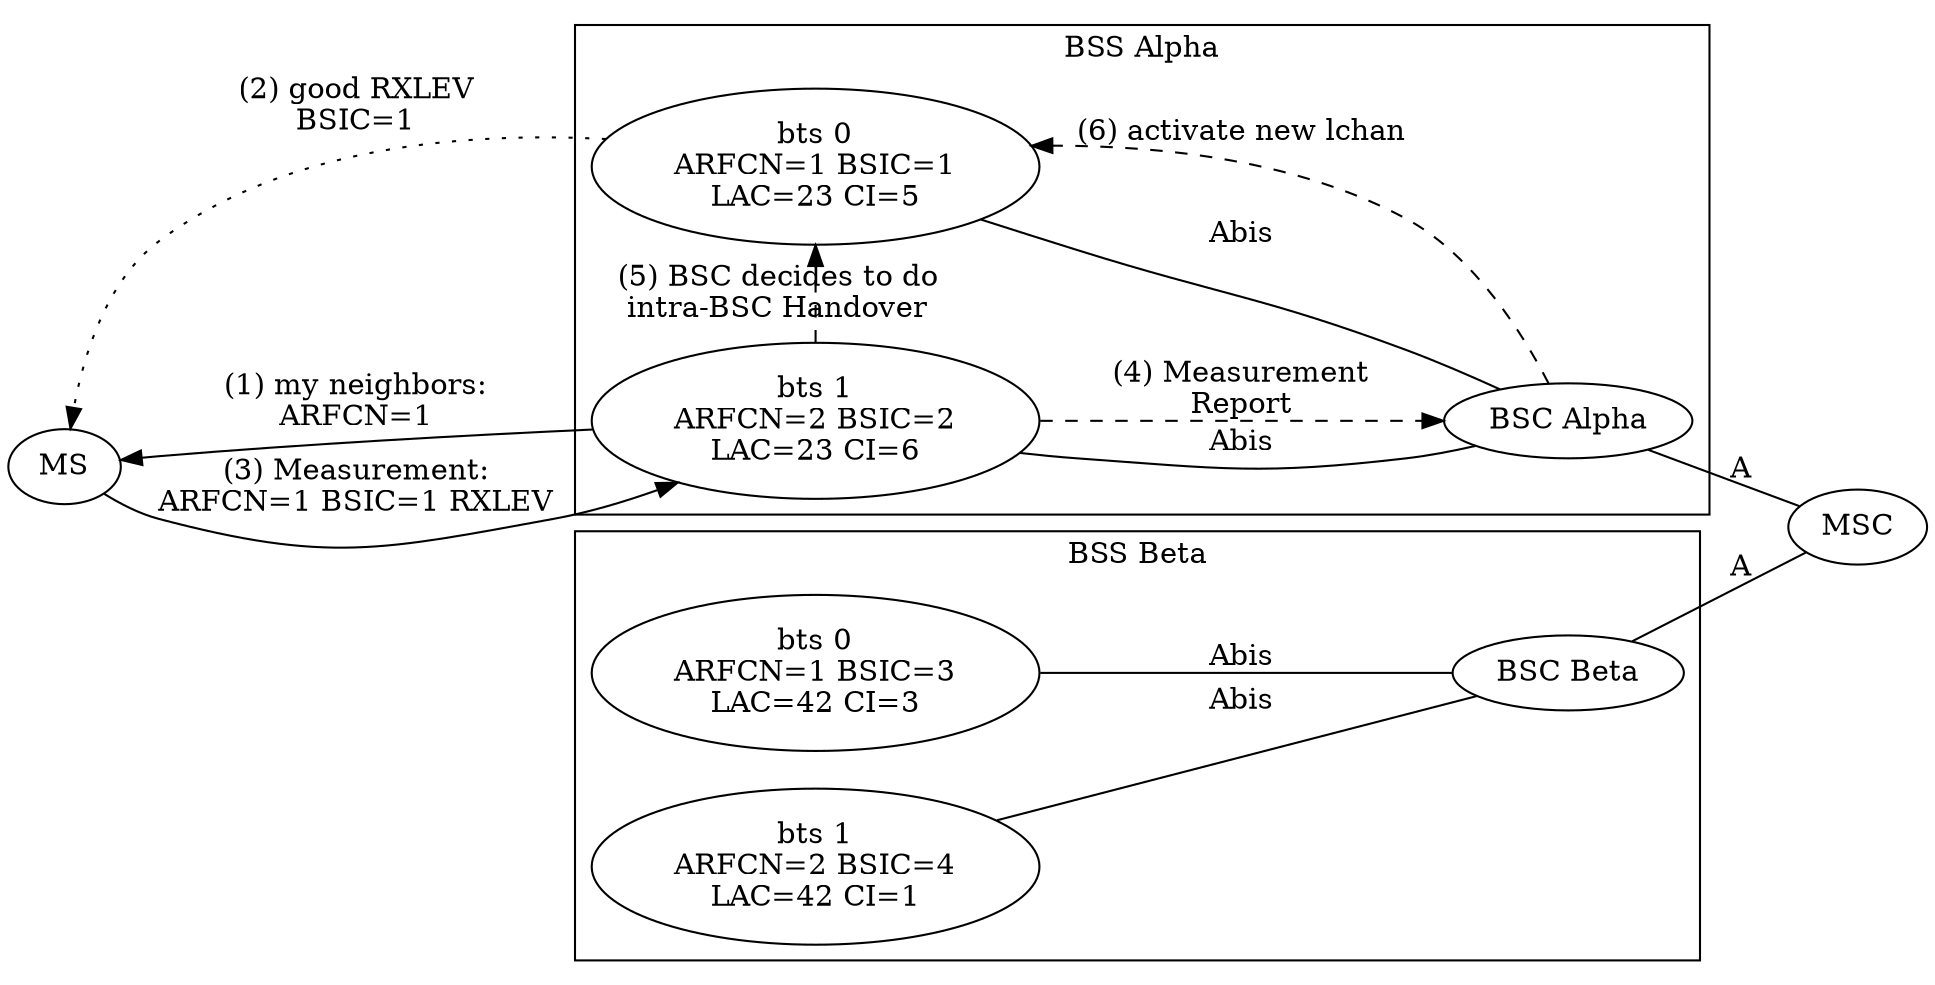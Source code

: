 digraph G {
rankdir=LR
	
subgraph cluster_bss_a {
	label="BSS Alpha"
	BTS_a0 [rank=min,label="bts 0\nARFCN=1 BSIC=1\nLAC=23 CI=5"]
	BTS_a1 [rank=min,label="bts 1\nARFCN=2 BSIC=2\nLAC=23 CI=6"]
	BSC_a [label="BSC Alpha"];
	{BTS_a0,BTS_a1} -> BSC_a [arrowhead=none,label=Abis]
}

subgraph cluster_bss_b {
	label="BSS Beta"
	BTS_b0 [rank=min,label="bts 0\nARFCN=1 BSIC=3\nLAC=42 CI=3"]
	BTS_b1 [rank=min,label="bts 1\nARFCN=2 BSIC=4\nLAC=42 CI=1"]
	BSC_b [label="BSC Beta"]
	{BTS_b0,BTS_b1} -> BSC_b [arrowhead=none,label=Abis]
}

MS -> BTS_a1 [label="(3) Measurement:\nARFCN=1 BSIC=1 RXLEV"]
BTS_a1 -> MS [label="(1) my neighbors:\nARFCN=1"]
BTS_a0 -> MS [label="(2) good RXLEV\nBSIC=1",style=dotted]
MS -> {BTS_a0,BTS_b0,BTS_b1} [style=invisible,arrowhead=none]

BTS_a1 -> BSC_a [label="(4) Measurement\nReport",style=dashed]
BTS_a1 -> BTS_a0 [label="(5) BSC decides to do\nintra-BSC Handover",style=dashed,constraint=false]
BSC_a -> BTS_a0 [label="(6) activate new lchan",style=dashed,constraint=false]

{BSC_a,BSC_b} -> MSC [arrowhead=none,label=A]

}
